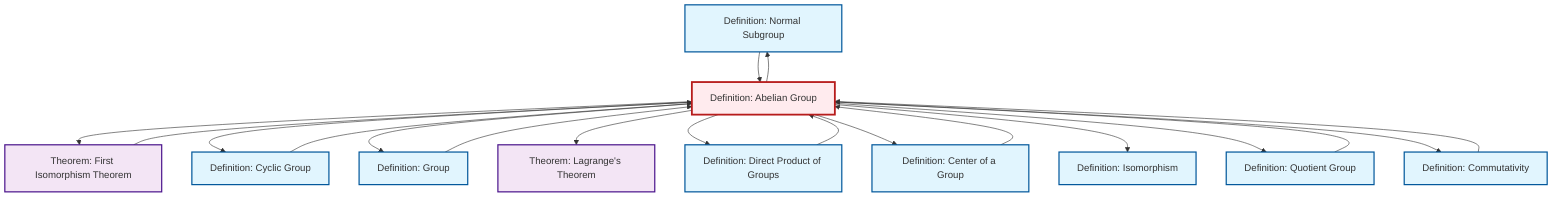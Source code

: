 graph TD
    classDef definition fill:#e1f5fe,stroke:#01579b,stroke-width:2px
    classDef theorem fill:#f3e5f5,stroke:#4a148c,stroke-width:2px
    classDef axiom fill:#fff3e0,stroke:#e65100,stroke-width:2px
    classDef example fill:#e8f5e9,stroke:#1b5e20,stroke-width:2px
    classDef current fill:#ffebee,stroke:#b71c1c,stroke-width:3px
    def-normal-subgroup["Definition: Normal Subgroup"]:::definition
    def-cyclic-group["Definition: Cyclic Group"]:::definition
    def-direct-product["Definition: Direct Product of Groups"]:::definition
    def-quotient-group["Definition: Quotient Group"]:::definition
    def-isomorphism["Definition: Isomorphism"]:::definition
    def-commutativity["Definition: Commutativity"]:::definition
    thm-first-isomorphism["Theorem: First Isomorphism Theorem"]:::theorem
    def-group["Definition: Group"]:::definition
    thm-lagrange["Theorem: Lagrange's Theorem"]:::theorem
    def-center-of-group["Definition: Center of a Group"]:::definition
    def-abelian-group["Definition: Abelian Group"]:::definition
    def-group --> def-abelian-group
    def-abelian-group --> thm-first-isomorphism
    def-abelian-group --> def-cyclic-group
    thm-first-isomorphism --> def-abelian-group
    def-cyclic-group --> def-abelian-group
    def-abelian-group --> def-group
    def-abelian-group --> thm-lagrange
    def-abelian-group --> def-normal-subgroup
    def-abelian-group --> def-direct-product
    def-abelian-group --> def-center-of-group
    def-center-of-group --> def-abelian-group
    def-quotient-group --> def-abelian-group
    def-abelian-group --> def-isomorphism
    def-commutativity --> def-abelian-group
    def-abelian-group --> def-quotient-group
    def-abelian-group --> def-commutativity
    def-normal-subgroup --> def-abelian-group
    def-direct-product --> def-abelian-group
    class def-abelian-group current